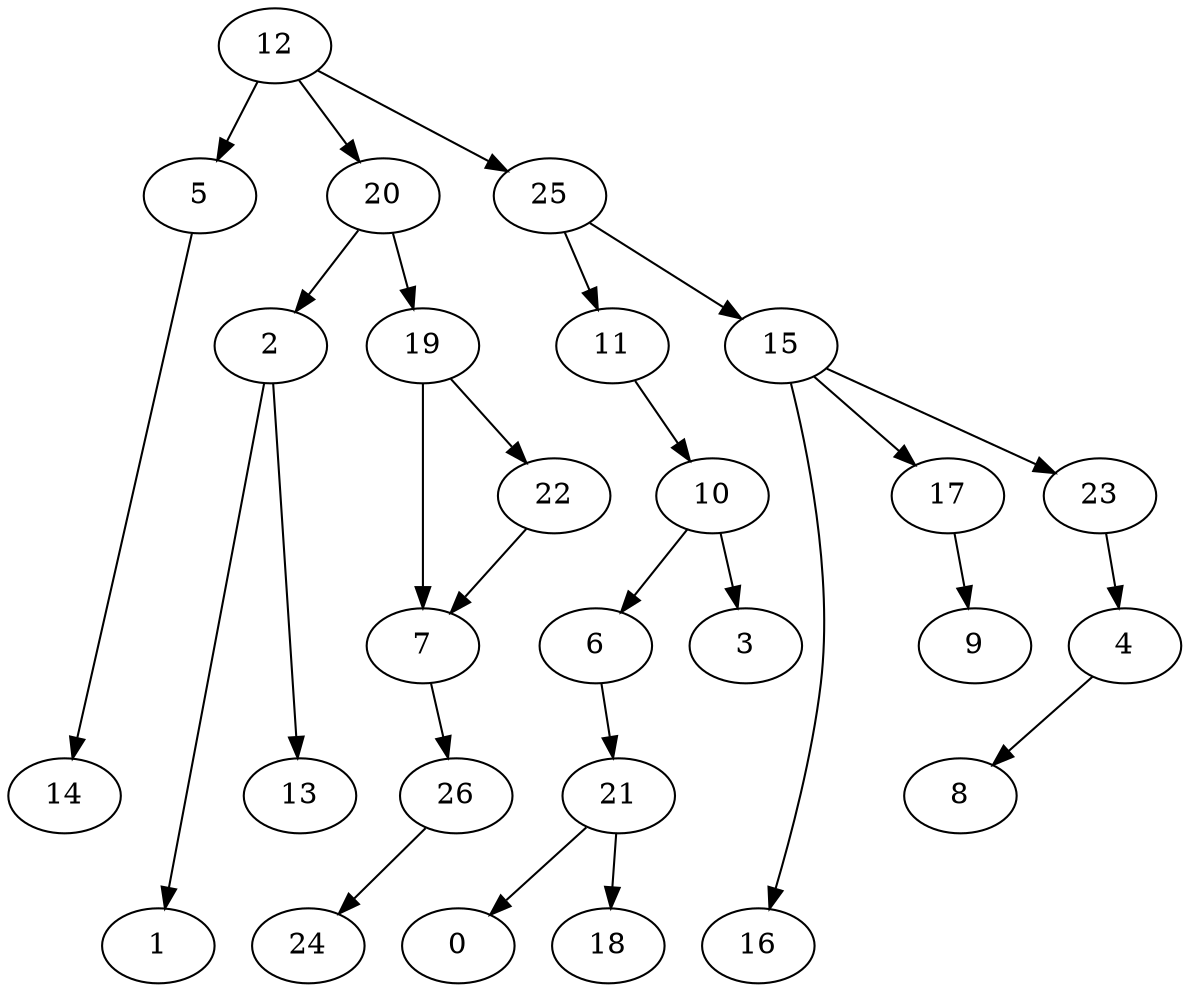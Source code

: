 digraph G {
    2;
    1;
    13;
    4;
    8;
    5;
    14;
    6;
    21;
    0;
    18;
    7;
    26;
    24;
    10;
    3;
    11;
    12;
    20;
    25;
    19;
    15;
    22;
    16;
    17;
    23;
    9;
    2 -> 1 [weight=0];
    2 -> 13 [weight=0];
    4 -> 8 [weight=0];
    5 -> 14 [weight=0];
    6 -> 21 [weight=0];
    21 -> 0 [weight=0];
    21 -> 18 [weight=0];
    7 -> 26 [weight=0];
    26 -> 24 [weight=0];
    10 -> 6 [weight=0];
    10 -> 3 [weight=0];
    11 -> 10 [weight=0];
    12 -> 5 [weight=0];
    12 -> 20 [weight=0];
    12 -> 25 [weight=0];
    20 -> 2 [weight=0];
    20 -> 19 [weight=0];
    25 -> 11 [weight=0];
    25 -> 15 [weight=0];
    19 -> 7 [weight=1];
    19 -> 22 [weight=0];
    15 -> 16 [weight=0];
    15 -> 17 [weight=0];
    15 -> 23 [weight=0];
    22 -> 7 [weight=0];
    17 -> 9 [weight=0];
    23 -> 4 [weight=0];
}
